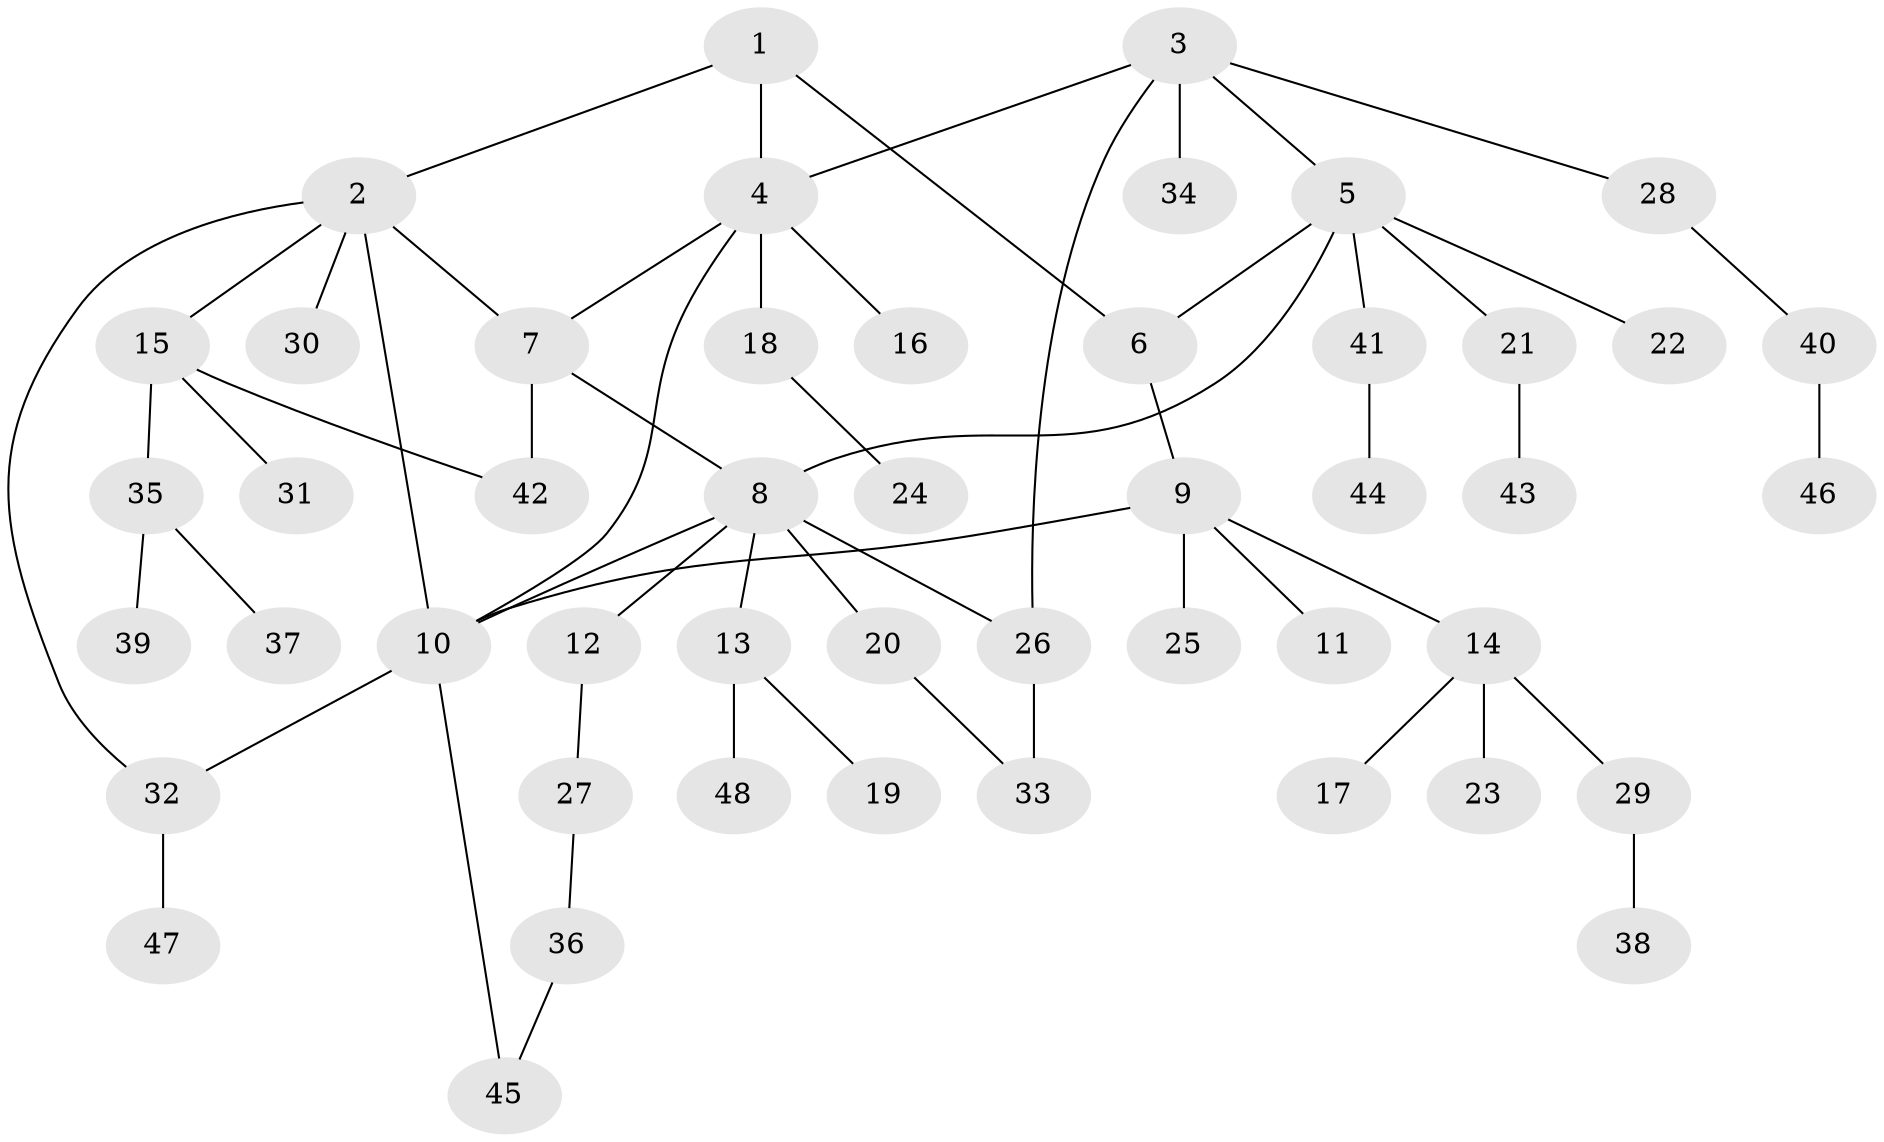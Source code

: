 // Generated by graph-tools (version 1.1) at 2025/26/03/09/25 03:26:47]
// undirected, 48 vertices, 58 edges
graph export_dot {
graph [start="1"]
  node [color=gray90,style=filled];
  1;
  2;
  3;
  4;
  5;
  6;
  7;
  8;
  9;
  10;
  11;
  12;
  13;
  14;
  15;
  16;
  17;
  18;
  19;
  20;
  21;
  22;
  23;
  24;
  25;
  26;
  27;
  28;
  29;
  30;
  31;
  32;
  33;
  34;
  35;
  36;
  37;
  38;
  39;
  40;
  41;
  42;
  43;
  44;
  45;
  46;
  47;
  48;
  1 -- 2;
  1 -- 4;
  1 -- 6;
  2 -- 7;
  2 -- 10;
  2 -- 15;
  2 -- 30;
  2 -- 32;
  3 -- 4;
  3 -- 5;
  3 -- 26;
  3 -- 28;
  3 -- 34;
  4 -- 7;
  4 -- 10;
  4 -- 16;
  4 -- 18;
  5 -- 6;
  5 -- 8;
  5 -- 21;
  5 -- 22;
  5 -- 41;
  6 -- 9;
  7 -- 8;
  7 -- 42;
  8 -- 10;
  8 -- 12;
  8 -- 13;
  8 -- 20;
  8 -- 26;
  9 -- 10;
  9 -- 11;
  9 -- 14;
  9 -- 25;
  10 -- 32;
  10 -- 45;
  12 -- 27;
  13 -- 19;
  13 -- 48;
  14 -- 17;
  14 -- 23;
  14 -- 29;
  15 -- 31;
  15 -- 35;
  15 -- 42;
  18 -- 24;
  20 -- 33;
  21 -- 43;
  26 -- 33;
  27 -- 36;
  28 -- 40;
  29 -- 38;
  32 -- 47;
  35 -- 37;
  35 -- 39;
  36 -- 45;
  40 -- 46;
  41 -- 44;
}
